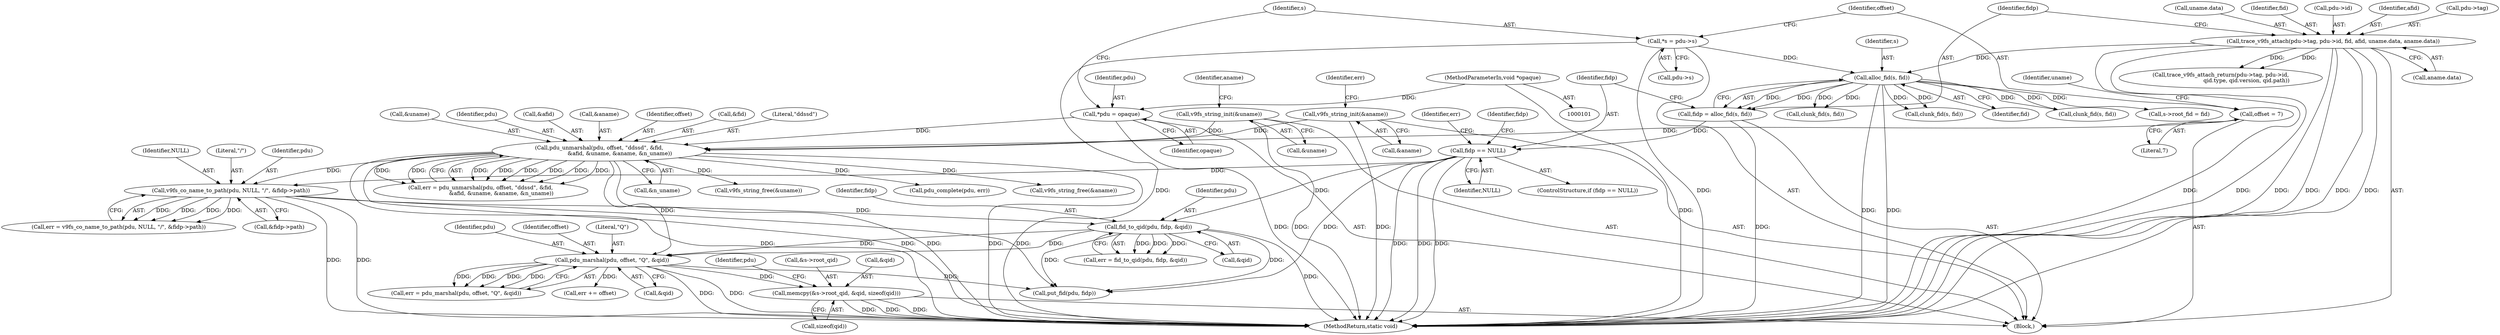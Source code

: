 digraph "0_qemu_56f101ecce0eafd09e2daf1c4eeb1377d6959261@API" {
"1000252" [label="(Call,memcpy(&s->root_qid, &qid, sizeof(qid)))"];
"1000234" [label="(Call,pdu_marshal(pdu, offset, \"Q\", &qid))"];
"1000214" [label="(Call,fid_to_qid(pdu, fidp, &qid))"];
"1000191" [label="(Call,v9fs_co_name_to_path(pdu, NULL, \"/\", &fidp->path))"];
"1000134" [label="(Call,pdu_unmarshal(pdu, offset, \"ddssd\", &fid,\n                        &afid, &uname, &aname, &n_uname))"];
"1000105" [label="(Call,*pdu = opaque)"];
"1000102" [label="(MethodParameterIn,void *opaque)"];
"1000121" [label="(Call,offset = 7)"];
"1000126" [label="(Call,v9fs_string_init(&uname))"];
"1000129" [label="(Call,v9fs_string_init(&aname))"];
"1000175" [label="(Call,fidp == NULL)"];
"1000169" [label="(Call,fidp = alloc_fid(s, fid))"];
"1000171" [label="(Call,alloc_fid(s, fid))"];
"1000109" [label="(Call,*s = pdu->s)"];
"1000154" [label="(Call,trace_v9fs_attach(pdu->tag, pdu->id, fid, afid, uname.data, aname.data))"];
"1000191" [label="(Call,v9fs_co_name_to_path(pdu, NULL, \"/\", &fidp->path))"];
"1000140" [label="(Call,&afid)"];
"1000106" [label="(Identifier,pdu)"];
"1000177" [label="(Identifier,NULL)"];
"1000161" [label="(Identifier,fid)"];
"1000146" [label="(Call,&n_uname)"];
"1000122" [label="(Identifier,offset)"];
"1000176" [label="(Identifier,fidp)"];
"1000232" [label="(Call,err = pdu_marshal(pdu, offset, \"Q\", &qid))"];
"1000237" [label="(Literal,\"Q\")"];
"1000195" [label="(Call,&fidp->path)"];
"1000174" [label="(ControlStructure,if (fidp == NULL))"];
"1000235" [label="(Identifier,pdu)"];
"1000169" [label="(Call,fidp = alloc_fid(s, fid))"];
"1000245" [label="(Call,clunk_fid(s, fid))"];
"1000321" [label="(Call,v9fs_string_free(&uname))"];
"1000170" [label="(Identifier,fidp)"];
"1000263" [label="(Identifier,pdu)"];
"1000194" [label="(Literal,\"/\")"];
"1000126" [label="(Call,v9fs_string_init(&uname))"];
"1000214" [label="(Call,fid_to_qid(pdu, fidp, &qid))"];
"1000314" [label="(Call,put_fid(pdu, fidp))"];
"1000144" [label="(Call,&aname)"];
"1000318" [label="(Call,pdu_complete(pdu, err))"];
"1000324" [label="(Call,v9fs_string_free(&aname))"];
"1000327" [label="(MethodReturn,static void)"];
"1000192" [label="(Identifier,pdu)"];
"1000111" [label="(Call,pdu->s)"];
"1000166" [label="(Call,aname.data)"];
"1000173" [label="(Identifier,fid)"];
"1000128" [label="(Identifier,uname)"];
"1000107" [label="(Identifier,opaque)"];
"1000252" [label="(Call,memcpy(&s->root_qid, &qid, sizeof(qid)))"];
"1000249" [label="(Call,err += offset)"];
"1000158" [label="(Call,pdu->id)"];
"1000133" [label="(Identifier,err)"];
"1000208" [label="(Call,clunk_fid(s, fid))"];
"1000154" [label="(Call,trace_v9fs_attach(pdu->tag, pdu->id, fid, afid, uname.data, aname.data))"];
"1000283" [label="(Call,s->root_fid = fid)"];
"1000103" [label="(Block,)"];
"1000186" [label="(Identifier,fidp)"];
"1000109" [label="(Call,*s = pdu->s)"];
"1000193" [label="(Identifier,NULL)"];
"1000110" [label="(Identifier,s)"];
"1000131" [label="(Identifier,aname)"];
"1000215" [label="(Identifier,pdu)"];
"1000253" [label="(Call,&s->root_qid)"];
"1000136" [label="(Identifier,offset)"];
"1000171" [label="(Call,alloc_fid(s, fid))"];
"1000236" [label="(Identifier,offset)"];
"1000261" [label="(Call,trace_v9fs_attach_return(pdu->tag, pdu->id,\n                              qid.type, qid.version, qid.path))"];
"1000138" [label="(Call,&fid)"];
"1000212" [label="(Call,err = fid_to_qid(pdu, fidp, &qid))"];
"1000137" [label="(Literal,\"ddssd\")"];
"1000129" [label="(Call,v9fs_string_init(&aname))"];
"1000121" [label="(Call,offset = 7)"];
"1000217" [label="(Call,&qid)"];
"1000162" [label="(Identifier,afid)"];
"1000142" [label="(Call,&uname)"];
"1000155" [label="(Call,pdu->tag)"];
"1000216" [label="(Identifier,fidp)"];
"1000105" [label="(Call,*pdu = opaque)"];
"1000102" [label="(MethodParameterIn,void *opaque)"];
"1000135" [label="(Identifier,pdu)"];
"1000134" [label="(Call,pdu_unmarshal(pdu, offset, \"ddssd\", &fid,\n                        &afid, &uname, &aname, &n_uname))"];
"1000123" [label="(Literal,7)"];
"1000130" [label="(Call,&aname)"];
"1000180" [label="(Identifier,err)"];
"1000132" [label="(Call,err = pdu_unmarshal(pdu, offset, \"ddssd\", &fid,\n                        &afid, &uname, &aname, &n_uname))"];
"1000259" [label="(Call,sizeof(qid))"];
"1000228" [label="(Call,clunk_fid(s, fid))"];
"1000234" [label="(Call,pdu_marshal(pdu, offset, \"Q\", &qid))"];
"1000189" [label="(Call,err = v9fs_co_name_to_path(pdu, NULL, \"/\", &fidp->path))"];
"1000238" [label="(Call,&qid)"];
"1000175" [label="(Call,fidp == NULL)"];
"1000127" [label="(Call,&uname)"];
"1000257" [label="(Call,&qid)"];
"1000172" [label="(Identifier,s)"];
"1000163" [label="(Call,uname.data)"];
"1000252" -> "1000103"  [label="AST: "];
"1000252" -> "1000259"  [label="CFG: "];
"1000253" -> "1000252"  [label="AST: "];
"1000257" -> "1000252"  [label="AST: "];
"1000259" -> "1000252"  [label="AST: "];
"1000263" -> "1000252"  [label="CFG: "];
"1000252" -> "1000327"  [label="DDG: "];
"1000252" -> "1000327"  [label="DDG: "];
"1000252" -> "1000327"  [label="DDG: "];
"1000234" -> "1000252"  [label="DDG: "];
"1000234" -> "1000232"  [label="AST: "];
"1000234" -> "1000238"  [label="CFG: "];
"1000235" -> "1000234"  [label="AST: "];
"1000236" -> "1000234"  [label="AST: "];
"1000237" -> "1000234"  [label="AST: "];
"1000238" -> "1000234"  [label="AST: "];
"1000232" -> "1000234"  [label="CFG: "];
"1000234" -> "1000327"  [label="DDG: "];
"1000234" -> "1000327"  [label="DDG: "];
"1000234" -> "1000232"  [label="DDG: "];
"1000234" -> "1000232"  [label="DDG: "];
"1000234" -> "1000232"  [label="DDG: "];
"1000234" -> "1000232"  [label="DDG: "];
"1000214" -> "1000234"  [label="DDG: "];
"1000214" -> "1000234"  [label="DDG: "];
"1000134" -> "1000234"  [label="DDG: "];
"1000234" -> "1000249"  [label="DDG: "];
"1000234" -> "1000314"  [label="DDG: "];
"1000214" -> "1000212"  [label="AST: "];
"1000214" -> "1000217"  [label="CFG: "];
"1000215" -> "1000214"  [label="AST: "];
"1000216" -> "1000214"  [label="AST: "];
"1000217" -> "1000214"  [label="AST: "];
"1000212" -> "1000214"  [label="CFG: "];
"1000214" -> "1000327"  [label="DDG: "];
"1000214" -> "1000212"  [label="DDG: "];
"1000214" -> "1000212"  [label="DDG: "];
"1000214" -> "1000212"  [label="DDG: "];
"1000191" -> "1000214"  [label="DDG: "];
"1000175" -> "1000214"  [label="DDG: "];
"1000214" -> "1000314"  [label="DDG: "];
"1000214" -> "1000314"  [label="DDG: "];
"1000191" -> "1000189"  [label="AST: "];
"1000191" -> "1000195"  [label="CFG: "];
"1000192" -> "1000191"  [label="AST: "];
"1000193" -> "1000191"  [label="AST: "];
"1000194" -> "1000191"  [label="AST: "];
"1000195" -> "1000191"  [label="AST: "];
"1000189" -> "1000191"  [label="CFG: "];
"1000191" -> "1000327"  [label="DDG: "];
"1000191" -> "1000327"  [label="DDG: "];
"1000191" -> "1000189"  [label="DDG: "];
"1000191" -> "1000189"  [label="DDG: "];
"1000191" -> "1000189"  [label="DDG: "];
"1000191" -> "1000189"  [label="DDG: "];
"1000134" -> "1000191"  [label="DDG: "];
"1000175" -> "1000191"  [label="DDG: "];
"1000191" -> "1000314"  [label="DDG: "];
"1000134" -> "1000132"  [label="AST: "];
"1000134" -> "1000146"  [label="CFG: "];
"1000135" -> "1000134"  [label="AST: "];
"1000136" -> "1000134"  [label="AST: "];
"1000137" -> "1000134"  [label="AST: "];
"1000138" -> "1000134"  [label="AST: "];
"1000140" -> "1000134"  [label="AST: "];
"1000142" -> "1000134"  [label="AST: "];
"1000144" -> "1000134"  [label="AST: "];
"1000146" -> "1000134"  [label="AST: "];
"1000132" -> "1000134"  [label="CFG: "];
"1000134" -> "1000327"  [label="DDG: "];
"1000134" -> "1000327"  [label="DDG: "];
"1000134" -> "1000327"  [label="DDG: "];
"1000134" -> "1000327"  [label="DDG: "];
"1000134" -> "1000132"  [label="DDG: "];
"1000134" -> "1000132"  [label="DDG: "];
"1000134" -> "1000132"  [label="DDG: "];
"1000134" -> "1000132"  [label="DDG: "];
"1000134" -> "1000132"  [label="DDG: "];
"1000134" -> "1000132"  [label="DDG: "];
"1000134" -> "1000132"  [label="DDG: "];
"1000134" -> "1000132"  [label="DDG: "];
"1000105" -> "1000134"  [label="DDG: "];
"1000121" -> "1000134"  [label="DDG: "];
"1000126" -> "1000134"  [label="DDG: "];
"1000129" -> "1000134"  [label="DDG: "];
"1000134" -> "1000318"  [label="DDG: "];
"1000134" -> "1000321"  [label="DDG: "];
"1000134" -> "1000324"  [label="DDG: "];
"1000105" -> "1000103"  [label="AST: "];
"1000105" -> "1000107"  [label="CFG: "];
"1000106" -> "1000105"  [label="AST: "];
"1000107" -> "1000105"  [label="AST: "];
"1000110" -> "1000105"  [label="CFG: "];
"1000105" -> "1000327"  [label="DDG: "];
"1000102" -> "1000105"  [label="DDG: "];
"1000102" -> "1000101"  [label="AST: "];
"1000102" -> "1000327"  [label="DDG: "];
"1000121" -> "1000103"  [label="AST: "];
"1000121" -> "1000123"  [label="CFG: "];
"1000122" -> "1000121"  [label="AST: "];
"1000123" -> "1000121"  [label="AST: "];
"1000128" -> "1000121"  [label="CFG: "];
"1000126" -> "1000103"  [label="AST: "];
"1000126" -> "1000127"  [label="CFG: "];
"1000127" -> "1000126"  [label="AST: "];
"1000131" -> "1000126"  [label="CFG: "];
"1000126" -> "1000327"  [label="DDG: "];
"1000129" -> "1000103"  [label="AST: "];
"1000129" -> "1000130"  [label="CFG: "];
"1000130" -> "1000129"  [label="AST: "];
"1000133" -> "1000129"  [label="CFG: "];
"1000129" -> "1000327"  [label="DDG: "];
"1000175" -> "1000174"  [label="AST: "];
"1000175" -> "1000177"  [label="CFG: "];
"1000176" -> "1000175"  [label="AST: "];
"1000177" -> "1000175"  [label="AST: "];
"1000180" -> "1000175"  [label="CFG: "];
"1000186" -> "1000175"  [label="CFG: "];
"1000175" -> "1000327"  [label="DDG: "];
"1000175" -> "1000327"  [label="DDG: "];
"1000175" -> "1000327"  [label="DDG: "];
"1000169" -> "1000175"  [label="DDG: "];
"1000175" -> "1000314"  [label="DDG: "];
"1000169" -> "1000103"  [label="AST: "];
"1000169" -> "1000171"  [label="CFG: "];
"1000170" -> "1000169"  [label="AST: "];
"1000171" -> "1000169"  [label="AST: "];
"1000176" -> "1000169"  [label="CFG: "];
"1000169" -> "1000327"  [label="DDG: "];
"1000171" -> "1000169"  [label="DDG: "];
"1000171" -> "1000169"  [label="DDG: "];
"1000171" -> "1000173"  [label="CFG: "];
"1000172" -> "1000171"  [label="AST: "];
"1000173" -> "1000171"  [label="AST: "];
"1000171" -> "1000327"  [label="DDG: "];
"1000171" -> "1000327"  [label="DDG: "];
"1000109" -> "1000171"  [label="DDG: "];
"1000154" -> "1000171"  [label="DDG: "];
"1000171" -> "1000208"  [label="DDG: "];
"1000171" -> "1000208"  [label="DDG: "];
"1000171" -> "1000228"  [label="DDG: "];
"1000171" -> "1000228"  [label="DDG: "];
"1000171" -> "1000245"  [label="DDG: "];
"1000171" -> "1000245"  [label="DDG: "];
"1000171" -> "1000283"  [label="DDG: "];
"1000109" -> "1000103"  [label="AST: "];
"1000109" -> "1000111"  [label="CFG: "];
"1000110" -> "1000109"  [label="AST: "];
"1000111" -> "1000109"  [label="AST: "];
"1000122" -> "1000109"  [label="CFG: "];
"1000109" -> "1000327"  [label="DDG: "];
"1000109" -> "1000327"  [label="DDG: "];
"1000154" -> "1000103"  [label="AST: "];
"1000154" -> "1000166"  [label="CFG: "];
"1000155" -> "1000154"  [label="AST: "];
"1000158" -> "1000154"  [label="AST: "];
"1000161" -> "1000154"  [label="AST: "];
"1000162" -> "1000154"  [label="AST: "];
"1000163" -> "1000154"  [label="AST: "];
"1000166" -> "1000154"  [label="AST: "];
"1000170" -> "1000154"  [label="CFG: "];
"1000154" -> "1000327"  [label="DDG: "];
"1000154" -> "1000327"  [label="DDG: "];
"1000154" -> "1000327"  [label="DDG: "];
"1000154" -> "1000327"  [label="DDG: "];
"1000154" -> "1000327"  [label="DDG: "];
"1000154" -> "1000327"  [label="DDG: "];
"1000154" -> "1000261"  [label="DDG: "];
"1000154" -> "1000261"  [label="DDG: "];
}
